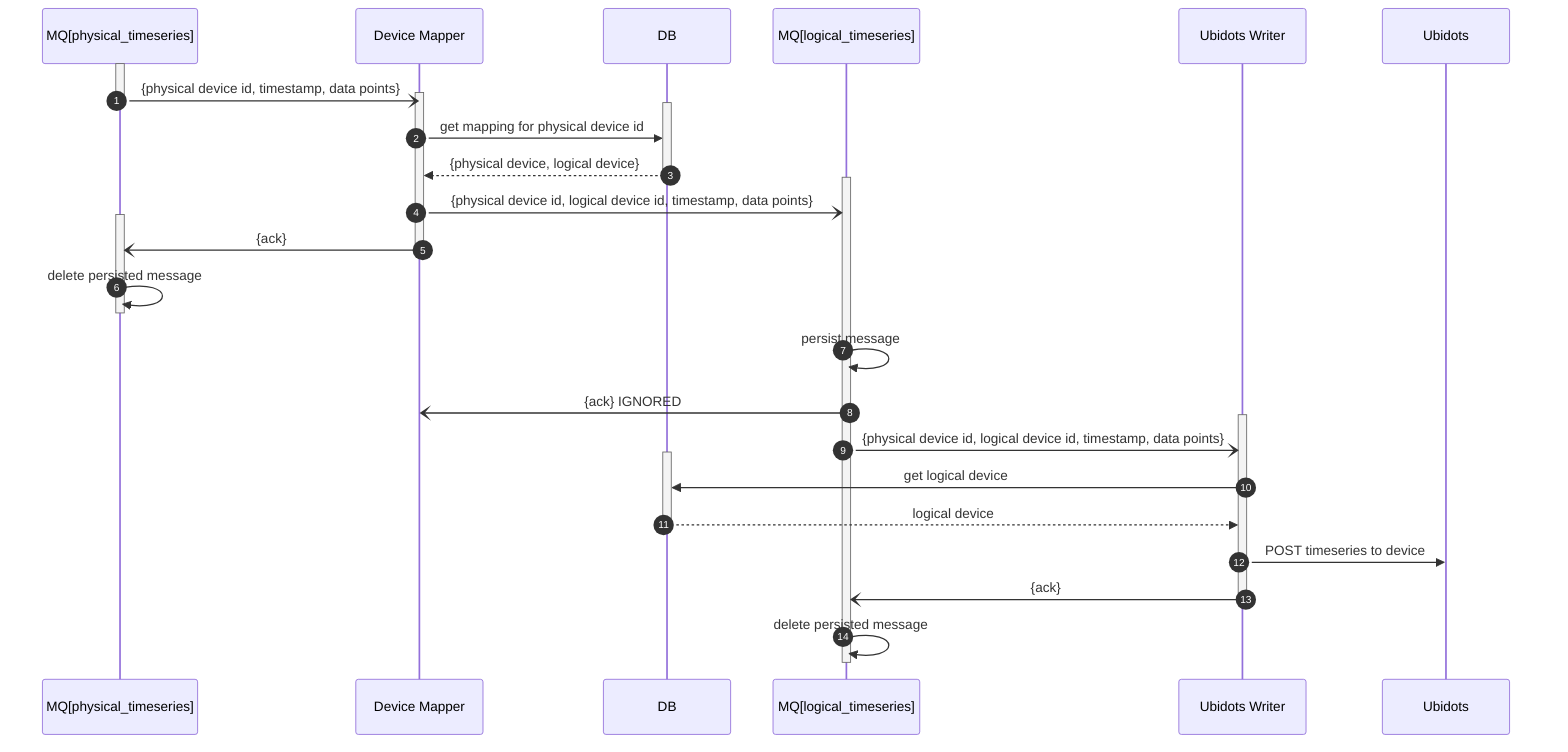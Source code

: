 sequenceDiagram
    autonumber
    participant MQp as MQ[physical_timeseries]
    participant DM as Device Mapper
    participant DB
    participant MQl as MQ[logical_timeseries]
    participant ur as Ubidots Writer
    activate MQp
    MQp-)DM: {physical device id, timestamp, data points}
    activate DM
    deactivate MQp
    activate DB
    DM->>DB: get mapping for physical device id
    DB-->>DM: {physical device, logical device}
    deactivate DB
    activate MQl
    DM-)MQl: {physical device id, logical device id, timestamp, data points}
    activate MQp
    DM-)MQp: {ack}
    deactivate DM
    MQp->>MQp: delete persisted message
    deactivate MQp
    MQl->>MQl: persist message
    MQl-)DM: {ack} IGNORED
    deactivate MQl
    activate MQl
    activate ur
    MQl-)ur: {physical device id, logical device id, timestamp, data points}
    activate DB
    ur->>DB: get logical device
    DB-->>ur: logical device
    deactivate DB
    ur->>Ubidots: POST timeseries to device
    ur-)MQl: {ack}
    deactivate ur
    MQl->>MQl: delete persisted message
    deactivate MQl
